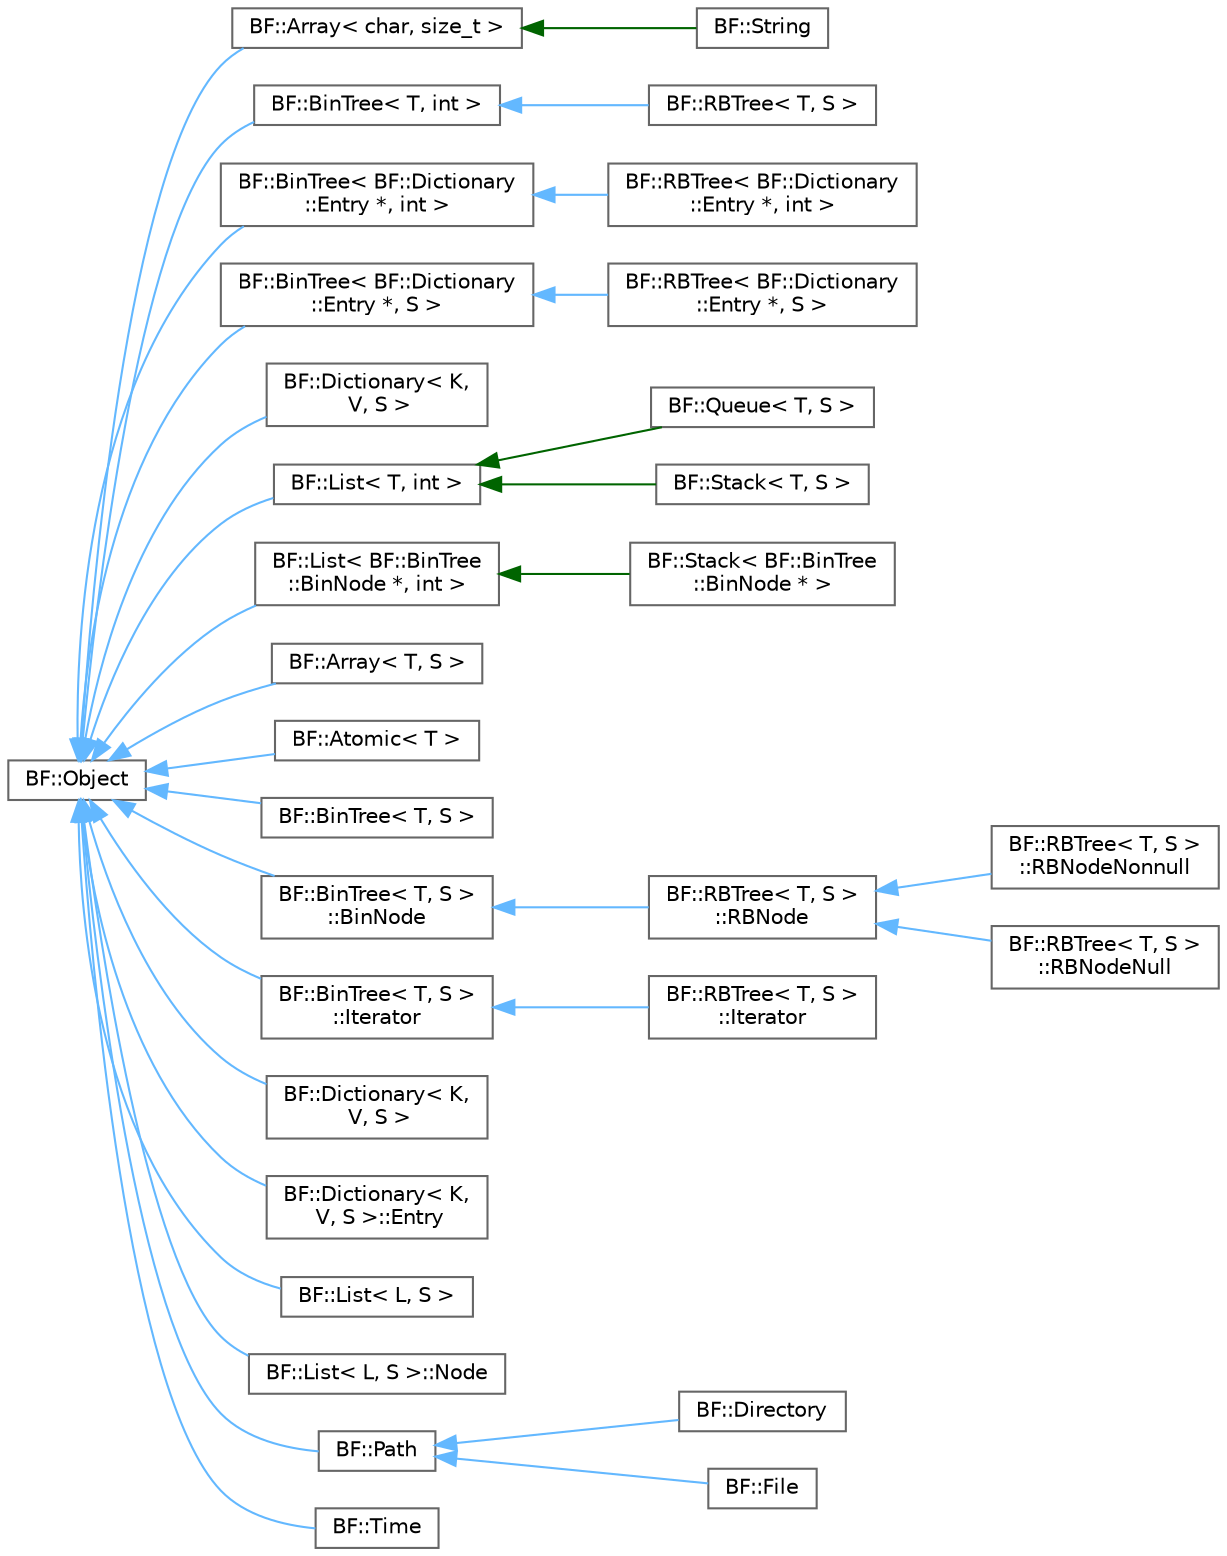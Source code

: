 digraph "Graphical Class Hierarchy"
{
 // LATEX_PDF_SIZE
  bgcolor="transparent";
  edge [fontname=Helvetica,fontsize=10,labelfontname=Helvetica,labelfontsize=10];
  node [fontname=Helvetica,fontsize=10,shape=box,height=0.2,width=0.4];
  rankdir="LR";
  Node0 [id="Node000000",label="BF::Object",height=0.2,width=0.4,color="grey40", fillcolor="white", style="filled",URL="$d1/d3a/classBF_1_1Object.html",tooltip=" "];
  Node0 -> Node1 [id="edge1_Node000000_Node000001",dir="back",color="steelblue1",style="solid",tooltip=" "];
  Node1 [id="Node000001",label="BF::Array\< char, size_t \>",height=0.2,width=0.4,color="grey40", fillcolor="white", style="filled",URL="$d3/d15/classBF_1_1Array.html",tooltip=" "];
  Node1 -> Node2 [id="edge2_Node000001_Node000002",dir="back",color="darkgreen",style="solid",tooltip=" "];
  Node2 [id="Node000002",label="BF::String",height=0.2,width=0.4,color="grey40", fillcolor="white", style="filled",URL="$d6/d75/classBF_1_1String.html",tooltip=" "];
  Node0 -> Node3 [id="edge3_Node000000_Node000003",dir="back",color="steelblue1",style="solid",tooltip=" "];
  Node3 [id="Node000003",label="BF::BinTree\< T, int \>",height=0.2,width=0.4,color="grey40", fillcolor="white", style="filled",URL="$dc/d78/classBF_1_1BinTree.html",tooltip=" "];
  Node3 -> Node4 [id="edge4_Node000003_Node000004",dir="back",color="steelblue1",style="solid",tooltip=" "];
  Node4 [id="Node000004",label="BF::RBTree\< T, S \>",height=0.2,width=0.4,color="grey40", fillcolor="white", style="filled",URL="$da/d58/classBF_1_1RBTree.html",tooltip=" "];
  Node0 -> Node5 [id="edge5_Node000000_Node000005",dir="back",color="steelblue1",style="solid",tooltip=" "];
  Node5 [id="Node000005",label="BF::BinTree\< BF::Dictionary\l::Entry *, int \>",height=0.2,width=0.4,color="grey40", fillcolor="white", style="filled",URL="$dc/d78/classBF_1_1BinTree.html",tooltip=" "];
  Node5 -> Node6 [id="edge6_Node000005_Node000006",dir="back",color="steelblue1",style="solid",tooltip=" "];
  Node6 [id="Node000006",label="BF::RBTree\< BF::Dictionary\l::Entry *, int \>",height=0.2,width=0.4,color="grey40", fillcolor="white", style="filled",URL="$da/d58/classBF_1_1RBTree.html",tooltip=" "];
  Node0 -> Node7 [id="edge7_Node000000_Node000007",dir="back",color="steelblue1",style="solid",tooltip=" "];
  Node7 [id="Node000007",label="BF::BinTree\< BF::Dictionary\l::Entry *, S \>",height=0.2,width=0.4,color="grey40", fillcolor="white", style="filled",URL="$dc/d78/classBF_1_1BinTree.html",tooltip=" "];
  Node7 -> Node8 [id="edge8_Node000007_Node000008",dir="back",color="steelblue1",style="solid",tooltip=" "];
  Node8 [id="Node000008",label="BF::RBTree\< BF::Dictionary\l::Entry *, S \>",height=0.2,width=0.4,color="grey40", fillcolor="white", style="filled",URL="$da/d58/classBF_1_1RBTree.html",tooltip=" "];
  Node0 -> Node9 [id="edge9_Node000000_Node000009",dir="back",color="steelblue1",style="solid",tooltip=" "];
  Node9 [id="Node000009",label="BF::Dictionary\< K,\l V, S \>",height=0.2,width=0.4,color="grey40", fillcolor="white", style="filled",URL="$d0/dbe/classBF_1_1Dictionary.html",tooltip=" "];
  Node0 -> Node10 [id="edge10_Node000000_Node000010",dir="back",color="steelblue1",style="solid",tooltip=" "];
  Node10 [id="Node000010",label="BF::List\< T, int \>",height=0.2,width=0.4,color="grey40", fillcolor="white", style="filled",URL="$d1/de0/classBF_1_1List.html",tooltip=" "];
  Node10 -> Node11 [id="edge11_Node000010_Node000011",dir="back",color="darkgreen",style="solid",tooltip=" "];
  Node11 [id="Node000011",label="BF::Queue\< T, S \>",height=0.2,width=0.4,color="grey40", fillcolor="white", style="filled",URL="$d5/da3/classBF_1_1Queue.html",tooltip=" "];
  Node10 -> Node12 [id="edge12_Node000010_Node000012",dir="back",color="darkgreen",style="solid",tooltip=" "];
  Node12 [id="Node000012",label="BF::Stack\< T, S \>",height=0.2,width=0.4,color="grey40", fillcolor="white", style="filled",URL="$d4/dbd/classBF_1_1Stack.html",tooltip=" "];
  Node0 -> Node13 [id="edge13_Node000000_Node000013",dir="back",color="steelblue1",style="solid",tooltip=" "];
  Node13 [id="Node000013",label="BF::List\< BF::BinTree\l::BinNode *, int \>",height=0.2,width=0.4,color="grey40", fillcolor="white", style="filled",URL="$d1/de0/classBF_1_1List.html",tooltip=" "];
  Node13 -> Node14 [id="edge14_Node000013_Node000014",dir="back",color="darkgreen",style="solid",tooltip=" "];
  Node14 [id="Node000014",label="BF::Stack\< BF::BinTree\l::BinNode * \>",height=0.2,width=0.4,color="grey40", fillcolor="white", style="filled",URL="$d4/dbd/classBF_1_1Stack.html",tooltip=" "];
  Node0 -> Node15 [id="edge15_Node000000_Node000015",dir="back",color="steelblue1",style="solid",tooltip=" "];
  Node15 [id="Node000015",label="BF::Array\< T, S \>",height=0.2,width=0.4,color="grey40", fillcolor="white", style="filled",URL="$d3/d15/classBF_1_1Array.html",tooltip=" "];
  Node0 -> Node16 [id="edge16_Node000000_Node000016",dir="back",color="steelblue1",style="solid",tooltip=" "];
  Node16 [id="Node000016",label="BF::Atomic\< T \>",height=0.2,width=0.4,color="grey40", fillcolor="white", style="filled",URL="$d4/d4f/classBF_1_1Atomic.html",tooltip=" "];
  Node0 -> Node17 [id="edge17_Node000000_Node000017",dir="back",color="steelblue1",style="solid",tooltip=" "];
  Node17 [id="Node000017",label="BF::BinTree\< T, S \>",height=0.2,width=0.4,color="grey40", fillcolor="white", style="filled",URL="$dc/d78/classBF_1_1BinTree.html",tooltip=" "];
  Node0 -> Node18 [id="edge18_Node000000_Node000018",dir="back",color="steelblue1",style="solid",tooltip=" "];
  Node18 [id="Node000018",label="BF::BinTree\< T, S \>\l::BinNode",height=0.2,width=0.4,color="grey40", fillcolor="white", style="filled",URL="$d6/da4/classBF_1_1BinTree_1_1BinNode.html",tooltip=" "];
  Node18 -> Node19 [id="edge19_Node000018_Node000019",dir="back",color="steelblue1",style="solid",tooltip=" "];
  Node19 [id="Node000019",label="BF::RBTree\< T, S \>\l::RBNode",height=0.2,width=0.4,color="grey40", fillcolor="white", style="filled",URL="$d0/d46/classBF_1_1RBTree_1_1RBNode.html",tooltip=" "];
  Node19 -> Node20 [id="edge20_Node000019_Node000020",dir="back",color="steelblue1",style="solid",tooltip=" "];
  Node20 [id="Node000020",label="BF::RBTree\< T, S \>\l::RBNodeNonnull",height=0.2,width=0.4,color="grey40", fillcolor="white", style="filled",URL="$dd/d3b/classBF_1_1RBTree_1_1RBNodeNonnull.html",tooltip=" "];
  Node19 -> Node21 [id="edge21_Node000019_Node000021",dir="back",color="steelblue1",style="solid",tooltip=" "];
  Node21 [id="Node000021",label="BF::RBTree\< T, S \>\l::RBNodeNull",height=0.2,width=0.4,color="grey40", fillcolor="white", style="filled",URL="$dc/daa/classBF_1_1RBTree_1_1RBNodeNull.html",tooltip=" "];
  Node0 -> Node22 [id="edge22_Node000000_Node000022",dir="back",color="steelblue1",style="solid",tooltip=" "];
  Node22 [id="Node000022",label="BF::BinTree\< T, S \>\l::Iterator",height=0.2,width=0.4,color="grey40", fillcolor="white", style="filled",URL="$df/dcd/classBF_1_1BinTree_1_1Iterator.html",tooltip=" "];
  Node22 -> Node23 [id="edge23_Node000022_Node000023",dir="back",color="steelblue1",style="solid",tooltip=" "];
  Node23 [id="Node000023",label="BF::RBTree\< T, S \>\l::Iterator",height=0.2,width=0.4,color="grey40", fillcolor="white", style="filled",URL="$d4/dcf/classBF_1_1RBTree_1_1Iterator.html",tooltip=" "];
  Node0 -> Node24 [id="edge24_Node000000_Node000024",dir="back",color="steelblue1",style="solid",tooltip=" "];
  Node24 [id="Node000024",label="BF::Dictionary\< K,\l V, S \>",height=0.2,width=0.4,color="grey40", fillcolor="white", style="filled",URL="$d0/dbe/classBF_1_1Dictionary.html",tooltip=" "];
  Node0 -> Node25 [id="edge25_Node000000_Node000025",dir="back",color="steelblue1",style="solid",tooltip=" "];
  Node25 [id="Node000025",label="BF::Dictionary\< K,\l V, S \>::Entry",height=0.2,width=0.4,color="grey40", fillcolor="white", style="filled",URL="$d2/d77/classBF_1_1Dictionary_1_1Entry.html",tooltip=" "];
  Node0 -> Node26 [id="edge26_Node000000_Node000026",dir="back",color="steelblue1",style="solid",tooltip=" "];
  Node26 [id="Node000026",label="BF::List\< L, S \>",height=0.2,width=0.4,color="grey40", fillcolor="white", style="filled",URL="$d1/de0/classBF_1_1List.html",tooltip=" "];
  Node0 -> Node27 [id="edge27_Node000000_Node000027",dir="back",color="steelblue1",style="solid",tooltip=" "];
  Node27 [id="Node000027",label="BF::List\< L, S \>::Node",height=0.2,width=0.4,color="grey40", fillcolor="white", style="filled",URL="$d2/dff/classBF_1_1List_1_1Node.html",tooltip=" "];
  Node0 -> Node28 [id="edge28_Node000000_Node000028",dir="back",color="steelblue1",style="solid",tooltip=" "];
  Node28 [id="Node000028",label="BF::Path",height=0.2,width=0.4,color="grey40", fillcolor="white", style="filled",URL="$d1/dfa/classBF_1_1Path.html",tooltip=" "];
  Node28 -> Node29 [id="edge29_Node000028_Node000029",dir="back",color="steelblue1",style="solid",tooltip=" "];
  Node29 [id="Node000029",label="BF::Directory",height=0.2,width=0.4,color="grey40", fillcolor="white", style="filled",URL="$d5/d5c/classBF_1_1Directory.html",tooltip=" "];
  Node28 -> Node30 [id="edge30_Node000028_Node000030",dir="back",color="steelblue1",style="solid",tooltip=" "];
  Node30 [id="Node000030",label="BF::File",height=0.2,width=0.4,color="grey40", fillcolor="white", style="filled",URL="$da/d6b/classBF_1_1File.html",tooltip=" "];
  Node0 -> Node31 [id="edge31_Node000000_Node000031",dir="back",color="steelblue1",style="solid",tooltip=" "];
  Node31 [id="Node000031",label="BF::Time",height=0.2,width=0.4,color="grey40", fillcolor="white", style="filled",URL="$d0/df9/classBF_1_1Time.html",tooltip=" "];
}

